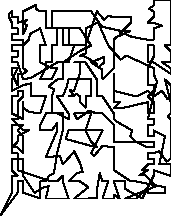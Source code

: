 unitsize(0.001cm);
// 72701.2
draw((200,400)--(200,500));
draw((200,500)--(200,600));
draw((200,600)--(200,700));
draw((200,700)--(300,700));
draw((300,700)--(200,800));
draw((200,800)--(200,900));
draw((200,900)--(200,1000));
draw((200,1000)--(400,1000));
draw((400,1000)--(400,900));
draw((400,900)--(400,800));
draw((400,800)--(400,700));
draw((400,700)--(600,400));
draw((600,400)--(750,490));
draw((750,490)--(850,520));
draw((850,520)--(800,300));
draw((800,300)--(900,300));
draw((900,300)--(1000,300));
draw((1000,300)--(1100,300));
draw((1100,300)--(1200,300));
draw((1200,300)--(1100,600));
draw((1100,600)--(1100,700));
draw((1100,700)--(1000,600));
draw((1000,600)--(900,600));
draw((900,600)--(300,800));
draw((300,800)--(300,900));
draw((300,900)--(300,1000));
draw((300,1000)--(300,1100));
draw((300,1100)--(200,1100));
draw((200,1100)--(200,1300));
draw((200,1300)--(200,1400));
draw((200,1400)--(200,1500));
draw((200,1500)--(200,1600));
draw((200,1600)--(400,1600));
draw((400,1600)--(300,1500));
draw((300,1500)--(400,1400));
draw((400,1400)--(400,1300));
draw((400,1300)--(400,1200));
draw((400,1200)--(400,1100));
draw((400,1100)--(300,1200));
draw((300,1200)--(200,1200));
draw((200,1200)--(300,1300));
draw((300,1300)--(300,1400));
draw((300,1400)--(500,1500));
draw((500,1500)--(400,1500));
draw((400,1500)--(300,1600));
draw((300,1600)--(200,1700));
draw((200,1700)--(300,1700));
draw((300,1700)--(300,1800));
draw((300,1800)--(300,1900));
draw((300,1900)--(300,2000));
draw((300,2000)--(400,2100));
draw((400,2100)--(400,2200));
draw((400,2200)--(300,2200));
draw((300,2200)--(300,2100));
draw((300,2100)--(200,2100));
draw((200,2100)--(200,2000));
draw((200,2000)--(200,1900));
draw((200,1900)--(200,1800));
draw((200,1800)--(400,1700));
draw((400,1700)--(400,1800));
draw((400,1800)--(400,2000));
draw((400,2000)--(400,1900));
draw((400,1900)--(500,1829));
draw((500,1829)--(700,1800));
draw((700,1800)--(800,2100));
draw((800,2100)--(700,2100));
draw((700,2100)--(530,2100));
draw((530,2100)--(540,2330));
draw((540,2330)--(400,2300));
draw((400,2300)--(200,2200));
draw((200,2200)--(200,2300));
draw((200,2300)--(200,2400));
draw((200,2400)--(300,2600));
draw((300,2600)--(200,2600));
draw((200,2600)--(200,2500));
draw((200,2500)--(300,2300));
draw((300,2300)--(300,2400));
draw((300,2400)--(300,2500));
draw((300,2500)--(400,2500));
draw((400,2500)--(469,2550));
draw((469,2550)--(400,2600));
draw((400,2600)--(400,2700));
draw((400,2700)--(400,2800));
draw((400,2800)--(400,2900));
draw((400,2900)--(400,3100));
draw((400,3100)--(300,3100));
draw((300,3100)--(200,3100));
draw((200,3100)--(200,3200));
draw((200,3200)--(300,3200));
draw((300,3200)--(300,3300));
draw((300,3300)--(200,3300));
draw((200,3300)--(200,3400));
draw((200,3400)--(150,3500));
draw((150,3500)--(150,3550));
draw((150,3550)--(200,3600));
draw((200,3600)--(200,3500));
draw((200,3500)--(300,3500));
draw((300,3500)--(300,3400));
draw((300,3400)--(469,3450));
draw((469,3450)--(400,3400));
draw((400,3400)--(469,3350));
draw((469,3350)--(400,3200));
draw((400,3200)--(400,3300));
draw((400,3300)--(400,3500));
draw((400,3500)--(400,3600));
draw((400,3600)--(620,3709));
draw((620,3709)--(620,3650));
draw((620,3650)--(700,3600));
draw((700,3600)--(800,3600));
draw((800,3600)--(800,3300));
draw((800,3300)--(1200,3300));
draw((1200,3300)--(1200,3000));
draw((1200,3000)--(1400,3000));
draw((1400,3000)--(1500,3000));
draw((1500,3000)--(1600,3300));
draw((1600,3300)--(1700,3600));
draw((1700,3600)--(1829,3450));
draw((1829,3450)--(1900,3520));
draw((1900,3520)--(2000,3500));
draw((2000,3500)--(2300,3500));
draw((2300,3500)--(2300,3400));
draw((2300,3400)--(2100,3200));
draw((2100,3200)--(2200,3200));
draw((2200,3200)--(2320,3150));
draw((2320,3150)--(2600,3100));
draw((2600,3100)--(2700,3100));
draw((2700,3100)--(2700,3200));
draw((2700,3200)--(2700,3300));
draw((2700,3300)--(2850,3350));
draw((2850,3350)--(2700,3400));
draw((2700,3400)--(2600,3400));
draw((2600,3400)--(2700,3500));
draw((2700,3500)--(2700,3600));
draw((2700,3600)--(2620,3650));
draw((2620,3650)--(2700,3700));
draw((2700,3700)--(2700,3800));
draw((2700,3800)--(3000,3800));
draw((3000,3800)--(3000,3700));
draw((3000,3700)--(3000,3600));
draw((3000,3600)--(3000,3500));
draw((3000,3500)--(3000,3400));
draw((3000,3400)--(3000,3300));
draw((3000,3300)--(3000,3200));
draw((3000,3200)--(3000,3100));
draw((3000,3100)--(3000,3000));
draw((3000,3000)--(2900,3000));
draw((2900,3000)--(3000,2900));
draw((3000,2900)--(3000,2800));
draw((3000,2800)--(3000,2700));
draw((3000,2700)--(2850,2700));
draw((2850,2700)--(3000,2600));
draw((3000,2600)--(3000,2500));
draw((3000,2500)--(2700,2700));
draw((2700,2700)--(2600,2700));
draw((2600,2700)--(2600,2800));
draw((2600,2800)--(2600,2900));
draw((2600,2900)--(2600,3000));
draw((2600,3000)--(2700,3000));
draw((2700,3000)--(2700,2900));
draw((2700,2900)--(2700,2800));
draw((2700,2800)--(2600,2600));
draw((2600,2600)--(2600,2500));
draw((2600,2500)--(2600,2400));
draw((2600,2400)--(2600,2300));
draw((2600,2300)--(2700,2300));
draw((2700,2300)--(2700,2200));
draw((2700,2200)--(2600,2100));
draw((2600,2100)--(2700,2000));
draw((2700,2000)--(2700,1900));
draw((2700,1900)--(2700,1800));
draw((2700,1800)--(2600,1800));
draw((2600,1800)--(2600,1900));
draw((2600,1900)--(2600,2000));
draw((2600,2000)--(2170,1900));
draw((2170,1900)--(2000,1900));
draw((2000,1900)--(2110,2000));
draw((2110,2000)--(2000,2000));
draw((2000,2000)--(2000,2100));
draw((2000,2100)--(2000,2400));
draw((2000,2400)--(2000,2500));
draw((2000,2500)--(2000,2300));
draw((2000,2300)--(2000,2200));
draw((2000,2200)--(2400,2100));
draw((2400,2100)--(2600,2200));
draw((2600,2200)--(2700,2100));
draw((2700,2100)--(2850,2200));
draw((2850,2200)--(2950,2050));
draw((2950,2050)--(3000,2100));
draw((3000,2100)--(3000,2200));
draw((3000,2200)--(3000,2300));
draw((3000,2300)--(2900,2400));
draw((2900,2400)--(3000,2000));
draw((3000,2000)--(3000,1900));
draw((3000,1900)--(3000,1800));
draw((3000,1800)--(2950,1750));
draw((2950,1750)--(3000,1700));
draw((3000,1700)--(3000,1600));
draw((3000,1600)--(3000,1500));
draw((3000,1500)--(3000,1300));
draw((3000,1300)--(3000,1200));
draw((3000,1200)--(3000,1100));
draw((3000,1100)--(3000,1000));
draw((3000,1000)--(2930,950));
draw((2930,950)--(2800,1130));
draw((2800,1130)--(2700,1100));
draw((2700,1100)--(2600,1100));
draw((2600,1100)--(2600,1000));
draw((2600,1000)--(2700,1000));
draw((2700,1000)--(2700,900));
draw((2700,900)--(2600,900));
draw((2600,900)--(2500,800));
draw((2500,800)--(2600,800));
draw((2600,800)--(2450,710));
draw((2450,710)--(2550,710));
draw((2550,710)--(2750,520));
draw((2750,520)--(2200,300));
draw((2200,300)--(2300,300));
draw((2300,300)--(2400,300));
draw((2400,300)--(2600,500));
draw((2600,500)--(2600,400));
draw((2600,400)--(2900,400));
draw((2900,400)--(2900,500));
draw((2900,500)--(2400,600));
draw((2400,600)--(2300,600));
draw((2300,600)--(2000,800));
draw((2000,800)--(2000,900));
draw((2000,900)--(2000,1000));
draw((2000,1000)--(2000,1100));
draw((2000,1100)--(2000,1200));
draw((2000,1200)--(1800,1230));
draw((1800,1230)--(1650,1050));
draw((1650,1050)--(1600,1100));
draw((1600,1100)--(1800,1500));
draw((1800,1500)--(1700,1500));
draw((1700,1500)--(1600,1500));
draw((1600,1500)--(1400,1500));
draw((1400,1500)--(1300,1500));
draw((1300,1500)--(1200,1500));
draw((1200,1500)--(1150,1350));
draw((1150,1350)--(1700,1200));
draw((1700,1200)--(1600,1300));
draw((1600,1300)--(1500,1500));
draw((1500,1500)--(1600,1800));
draw((1600,1800)--(1400,1800));
draw((1400,1800)--(1300,1800));
draw((1300,1800)--(1350,1700));
draw((1350,1700)--(1500,1800));
draw((1500,1800)--(1550,1850));
draw((1550,1850)--(1700,1800));
draw((1700,1800)--(1800,1800));
draw((1800,1800)--(2000,1600));
draw((2000,1600)--(2000,1500));
draw((2000,1500)--(2000,1400));
draw((2000,1400)--(2000,1300));
draw((2000,1300)--(2600,1300));
draw((2600,1300)--(2700,1300));
draw((2700,1300)--(2700,1200));
draw((2700,1200)--(2600,1200));
draw((2600,1200)--(2390,1300));
draw((2390,1300)--(2290,1400));
draw((2290,1400)--(2320,1500));
draw((2320,1500)--(2060,1650));
draw((2060,1650)--(2000,1700));
draw((2000,1700)--(2000,1800));
draw((2000,1800)--(1800,2100));
draw((1800,2100)--(1700,2100));
draw((1700,2100)--(1700,2400));
draw((1700,2400)--(1500,2700));
draw((1500,2700)--(1300,2700));
draw((1300,2700)--(1400,2700));
draw((1400,2700)--(1400,2500));
draw((1400,2500)--(1300,2200));
draw((1300,2200)--(1220,2210));
draw((1220,2210)--(1300,2100));
draw((1300,2100)--(1200,2100));
draw((1200,2100)--(1350,2140));
draw((1350,2140)--(1400,2100));
draw((1400,2100)--(1400,2000));
draw((1400,2000)--(1500,1900));
draw((1500,1900)--(1500,2100));
draw((1500,2100)--(1600,2100));
draw((1600,2100)--(1600,2400));
draw((1600,2400)--(1500,2400));
draw((1500,2400)--(1400,2400));
draw((1400,2400)--(1300,2400));
draw((1300,2400)--(1200,2400));
draw((1200,2400)--(1170,2280));
draw((1170,2280)--(1100,2100));
draw((1100,2100)--(1000,2100));
draw((1000,2100)--(1200,1800));
draw((1200,1800)--(1200,1700));
draw((1200,1700)--(1000,1800));
draw((1000,1800)--(900,1800));
draw((900,1800)--(900,2100));
draw((900,2100)--(950,2220));
draw((950,2220)--(850,2280));
draw((850,2280)--(1000,2400));
draw((1000,2400)--(1100,2400));
draw((1100,2400)--(1100,2700));
draw((1100,2700)--(1400,2900));
draw((1400,2900)--(1600,3000));
draw((1600,3000)--(1400,3300));
draw((1400,3300)--(1300,3300));
draw((1300,3300)--(1100,3300));
draw((1100,3300)--(1100,3000));
draw((1100,3000)--(1300,3000));
draw((1300,3000)--(1200,2700));
draw((1200,2700)--(1000,2700));
draw((1000,2700)--(750,2550));
draw((750,2550)--(540,2430));
draw((540,2430)--(400,2400));
draw((400,2400)--(300,2700));
draw((300,2700)--(200,2700));
draw((200,2700)--(200,2800));
draw((200,2800)--(300,2800));
draw((300,2800)--(300,2900));
draw((300,2900)--(200,2900));
draw((200,2900)--(200,3000));
draw((200,3000)--(300,3000));
draw((300,3000)--(400,3000));
draw((400,3000)--(500,3100));
draw((500,3100)--(520,3200));
draw((520,3200)--(700,3300));
draw((700,3300)--(800,3000));
draw((800,3000)--(700,3000));
draw((700,3000)--(700,2700));
draw((700,2700)--(910,2600));
draw((910,2600)--(1000,2600));
draw((1000,2600)--(900,2400));
draw((900,2400)--(800,2400));
draw((800,2400)--(700,2400));
draw((700,2400)--(800,2600));
draw((800,2600)--(800,2700));
draw((800,2700)--(900,2700));
draw((900,2700)--(900,3000));
draw((900,3000)--(1000,3000));
draw((1000,3000)--(1000,3300));
draw((1000,3300)--(900,3300));
draw((900,3300)--(900,3600));
draw((900,3600)--(1000,3600));
draw((1000,3600)--(1100,3600));
draw((1100,3600)--(1200,3600));
draw((1200,3600)--(1300,3600));
draw((1300,3600)--(1400,3600));
draw((1400,3600)--(1500,3600));
draw((1500,3600)--(1600,3600));
draw((1600,3600)--(1790,3330));
draw((1790,3330)--(2150,3250));
draw((2150,3250)--(2280,3250));
draw((2280,3250)--(2050,3150));
draw((2050,3150)--(2000,3100));
draw((2000,3100)--(2000,3000));
draw((2000,3000)--(2000,2900));
draw((2000,2900)--(2000,2800));
draw((2000,2800)--(2000,2700));
draw((2000,2700)--(2000,2600));
draw((2000,2600)--(1800,2400));
draw((1800,2400)--(1790,2580));
draw((1790,2580)--(1600,2700));
draw((1600,2700)--(1829,2800));
draw((1829,2800)--(1829,2700));
draw((1829,2700)--(1720,2610));
draw((1720,2610)--(1690,2680));
draw((1690,2680)--(1500,2800));
draw((1500,2800)--(1400,2820));
draw((1400,2820)--(1500,2860));
draw((1500,2860)--(1500,3300));
draw((1500,3300)--(1720,3409));
draw((1720,3409)--(1900,3000));
draw((1900,3000)--(2120,2750));
draw((2120,2750)--(2220,2820));
draw((2220,2820)--(2700,2600));
draw((2700,2600)--(2700,2500));
draw((2700,2500)--(2760,2360));
draw((2760,2360)--(2600,1700));
draw((2600,1700)--(2700,1700));
draw((2700,1700)--(2700,1600));
draw((2700,1600)--(2600,1600));
draw((2600,1600)--(2600,1500));
draw((2600,1500)--(2600,1400));
draw((2600,1400)--(2700,1400));
draw((2700,1400)--(2700,1500));
draw((2700,1500)--(2900,1400));
draw((2900,1400)--(2800,900));
draw((2800,900)--(3000,900));
draw((3000,900)--(3000,800));
draw((3000,800)--(3000,700));
draw((3000,700)--(2700,800));
draw((2700,800)--(2700,700));
draw((2700,700)--(2500,300));
draw((2500,300)--(2200,469));
draw((2200,469)--(2200,600));
draw((2200,600)--(2100,600));
draw((2100,600)--(2000,600));
draw((2000,600)--(2100,300));
draw((2100,300)--(2000,370));
draw((2000,370)--(2000,300));
draw((2000,300)--(1900,300));
draw((1900,300)--(1800,300));
draw((1800,300)--(1900,600));
draw((1900,600)--(1800,600));
draw((1800,600)--(1750,750));
draw((1750,750)--(1710,510));
draw((1710,510)--(1710,310));
draw((1710,310)--(1550,300));
draw((1550,300)--(1400,300));
draw((1400,300)--(1300,300));
draw((1300,300)--(1550,500));
draw((1550,500)--(1400,600));
draw((1400,600)--(1300,600));
draw((1300,600)--(1200,600));
draw((1200,600)--(1300,700));
draw((1300,700)--(1350,750));
draw((1350,750)--(1450,770));
draw((1450,770)--(1400,930));
draw((1400,930)--(1300,1130));
draw((1300,1130)--(1100,900));
draw((1100,900)--(1050,1050));
draw((1050,1050)--(800,1030));
draw((800,1030)--(1000,1500));
draw((1000,1500)--(1000,1629));
draw((1000,1629)--(900,1500));
draw((900,1500)--(800,1500));
draw((800,1500)--(700,1500));
draw((700,1500)--(700,1600));
draw((700,1600)--(800,1800));
draw((800,1800)--(1100,1800));
draw((1100,1800)--(1100,1500));
draw((1100,1500)--(1000,1100));
draw((1000,1100)--(939,740));
draw((939,740)--(850,700));
draw((850,700)--(800,600));
draw((800,600)--(700,600));
draw((700,600)--(700,300));
draw((700,300)--(400,400));
draw((400,400)--(400,500));
draw((400,500)--(400,600));
draw((400,600)--(300,600));
draw((300,600)--(300,500));
draw((300,500)--(300,400));
draw((300,400)--(0,0));
draw((0,0)--(200,400));
